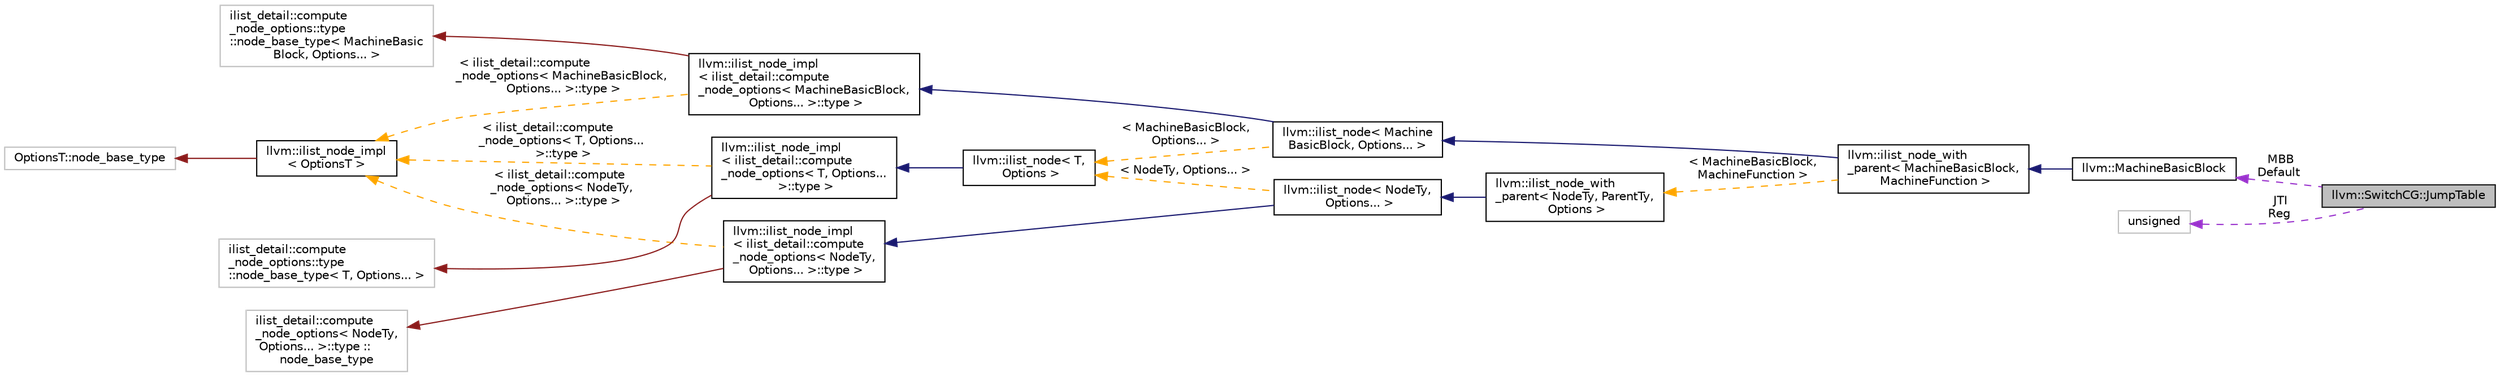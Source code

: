 digraph "llvm::SwitchCG::JumpTable"
{
 // LATEX_PDF_SIZE
  bgcolor="transparent";
  edge [fontname="Helvetica",fontsize="10",labelfontname="Helvetica",labelfontsize="10"];
  node [fontname="Helvetica",fontsize="10",shape=record];
  rankdir="LR";
  Node1 [label="llvm::SwitchCG::JumpTable",height=0.2,width=0.4,color="black", fillcolor="grey75", style="filled", fontcolor="black",tooltip=" "];
  Node2 -> Node1 [dir="back",color="darkorchid3",fontsize="10",style="dashed",label=" MBB\nDefault" ,fontname="Helvetica"];
  Node2 [label="llvm::MachineBasicBlock",height=0.2,width=0.4,color="black",URL="$classllvm_1_1MachineBasicBlock.html",tooltip=" "];
  Node3 -> Node2 [dir="back",color="midnightblue",fontsize="10",style="solid",fontname="Helvetica"];
  Node3 [label="llvm::ilist_node_with\l_parent\< MachineBasicBlock,\l MachineFunction \>",height=0.2,width=0.4,color="black",URL="$classllvm_1_1ilist__node__with__parent.html",tooltip=" "];
  Node4 -> Node3 [dir="back",color="midnightblue",fontsize="10",style="solid",fontname="Helvetica"];
  Node4 [label="llvm::ilist_node\< Machine\lBasicBlock, Options... \>",height=0.2,width=0.4,color="black",URL="$classllvm_1_1ilist__node.html",tooltip=" "];
  Node5 -> Node4 [dir="back",color="midnightblue",fontsize="10",style="solid",fontname="Helvetica"];
  Node5 [label="llvm::ilist_node_impl\l\< ilist_detail::compute\l_node_options\< MachineBasicBlock,\l Options... \>::type \>",height=0.2,width=0.4,color="black",URL="$classllvm_1_1ilist__node__impl.html",tooltip=" "];
  Node6 -> Node5 [dir="back",color="firebrick4",fontsize="10",style="solid",fontname="Helvetica"];
  Node6 [label="ilist_detail::compute\l_node_options::type \l::node_base_type\< MachineBasic\lBlock, Options... \>",height=0.2,width=0.4,color="grey75",tooltip=" "];
  Node7 -> Node5 [dir="back",color="orange",fontsize="10",style="dashed",label=" \< ilist_detail::compute\l_node_options\< MachineBasicBlock,\l Options... \>::type \>" ,fontname="Helvetica"];
  Node7 [label="llvm::ilist_node_impl\l\< OptionsT \>",height=0.2,width=0.4,color="black",URL="$classllvm_1_1ilist__node__impl.html",tooltip="Implementation for an ilist node."];
  Node8 -> Node7 [dir="back",color="firebrick4",fontsize="10",style="solid",fontname="Helvetica"];
  Node8 [label="OptionsT::node_base_type",height=0.2,width=0.4,color="grey75",tooltip=" "];
  Node9 -> Node4 [dir="back",color="orange",fontsize="10",style="dashed",label=" \< MachineBasicBlock,\l Options... \>" ,fontname="Helvetica"];
  Node9 [label="llvm::ilist_node\< T,\l Options \>",height=0.2,width=0.4,color="black",URL="$classllvm_1_1ilist__node.html",tooltip=" "];
  Node10 -> Node9 [dir="back",color="midnightblue",fontsize="10",style="solid",fontname="Helvetica"];
  Node10 [label="llvm::ilist_node_impl\l\< ilist_detail::compute\l_node_options\< T, Options...\l \>::type \>",height=0.2,width=0.4,color="black",URL="$classllvm_1_1ilist__node__impl.html",tooltip=" "];
  Node11 -> Node10 [dir="back",color="firebrick4",fontsize="10",style="solid",fontname="Helvetica"];
  Node11 [label="ilist_detail::compute\l_node_options::type \l::node_base_type\< T, Options... \>",height=0.2,width=0.4,color="grey75",tooltip=" "];
  Node7 -> Node10 [dir="back",color="orange",fontsize="10",style="dashed",label=" \< ilist_detail::compute\l_node_options\< T, Options...\l \>::type \>" ,fontname="Helvetica"];
  Node12 -> Node3 [dir="back",color="orange",fontsize="10",style="dashed",label=" \< MachineBasicBlock,\l MachineFunction \>" ,fontname="Helvetica"];
  Node12 [label="llvm::ilist_node_with\l_parent\< NodeTy, ParentTy,\l Options \>",height=0.2,width=0.4,color="black",URL="$classllvm_1_1ilist__node__with__parent.html",tooltip="An ilist node that can access its parent list."];
  Node13 -> Node12 [dir="back",color="midnightblue",fontsize="10",style="solid",fontname="Helvetica"];
  Node13 [label="llvm::ilist_node\< NodeTy,\l Options... \>",height=0.2,width=0.4,color="black",URL="$classllvm_1_1ilist__node.html",tooltip=" "];
  Node14 -> Node13 [dir="back",color="midnightblue",fontsize="10",style="solid",fontname="Helvetica"];
  Node14 [label="llvm::ilist_node_impl\l\< ilist_detail::compute\l_node_options\< NodeTy,\l Options... \>::type \>",height=0.2,width=0.4,color="black",URL="$classllvm_1_1ilist__node__impl.html",tooltip=" "];
  Node15 -> Node14 [dir="back",color="firebrick4",fontsize="10",style="solid",fontname="Helvetica"];
  Node15 [label="ilist_detail::compute\l_node_options\< NodeTy,\l Options... \>::type ::\lnode_base_type",height=0.2,width=0.4,color="grey75",tooltip=" "];
  Node7 -> Node14 [dir="back",color="orange",fontsize="10",style="dashed",label=" \< ilist_detail::compute\l_node_options\< NodeTy,\l Options... \>::type \>" ,fontname="Helvetica"];
  Node9 -> Node13 [dir="back",color="orange",fontsize="10",style="dashed",label=" \< NodeTy, Options... \>" ,fontname="Helvetica"];
  Node16 -> Node1 [dir="back",color="darkorchid3",fontsize="10",style="dashed",label=" JTI\nReg" ,fontname="Helvetica"];
  Node16 [label="unsigned",height=0.2,width=0.4,color="grey75",tooltip=" "];
}
